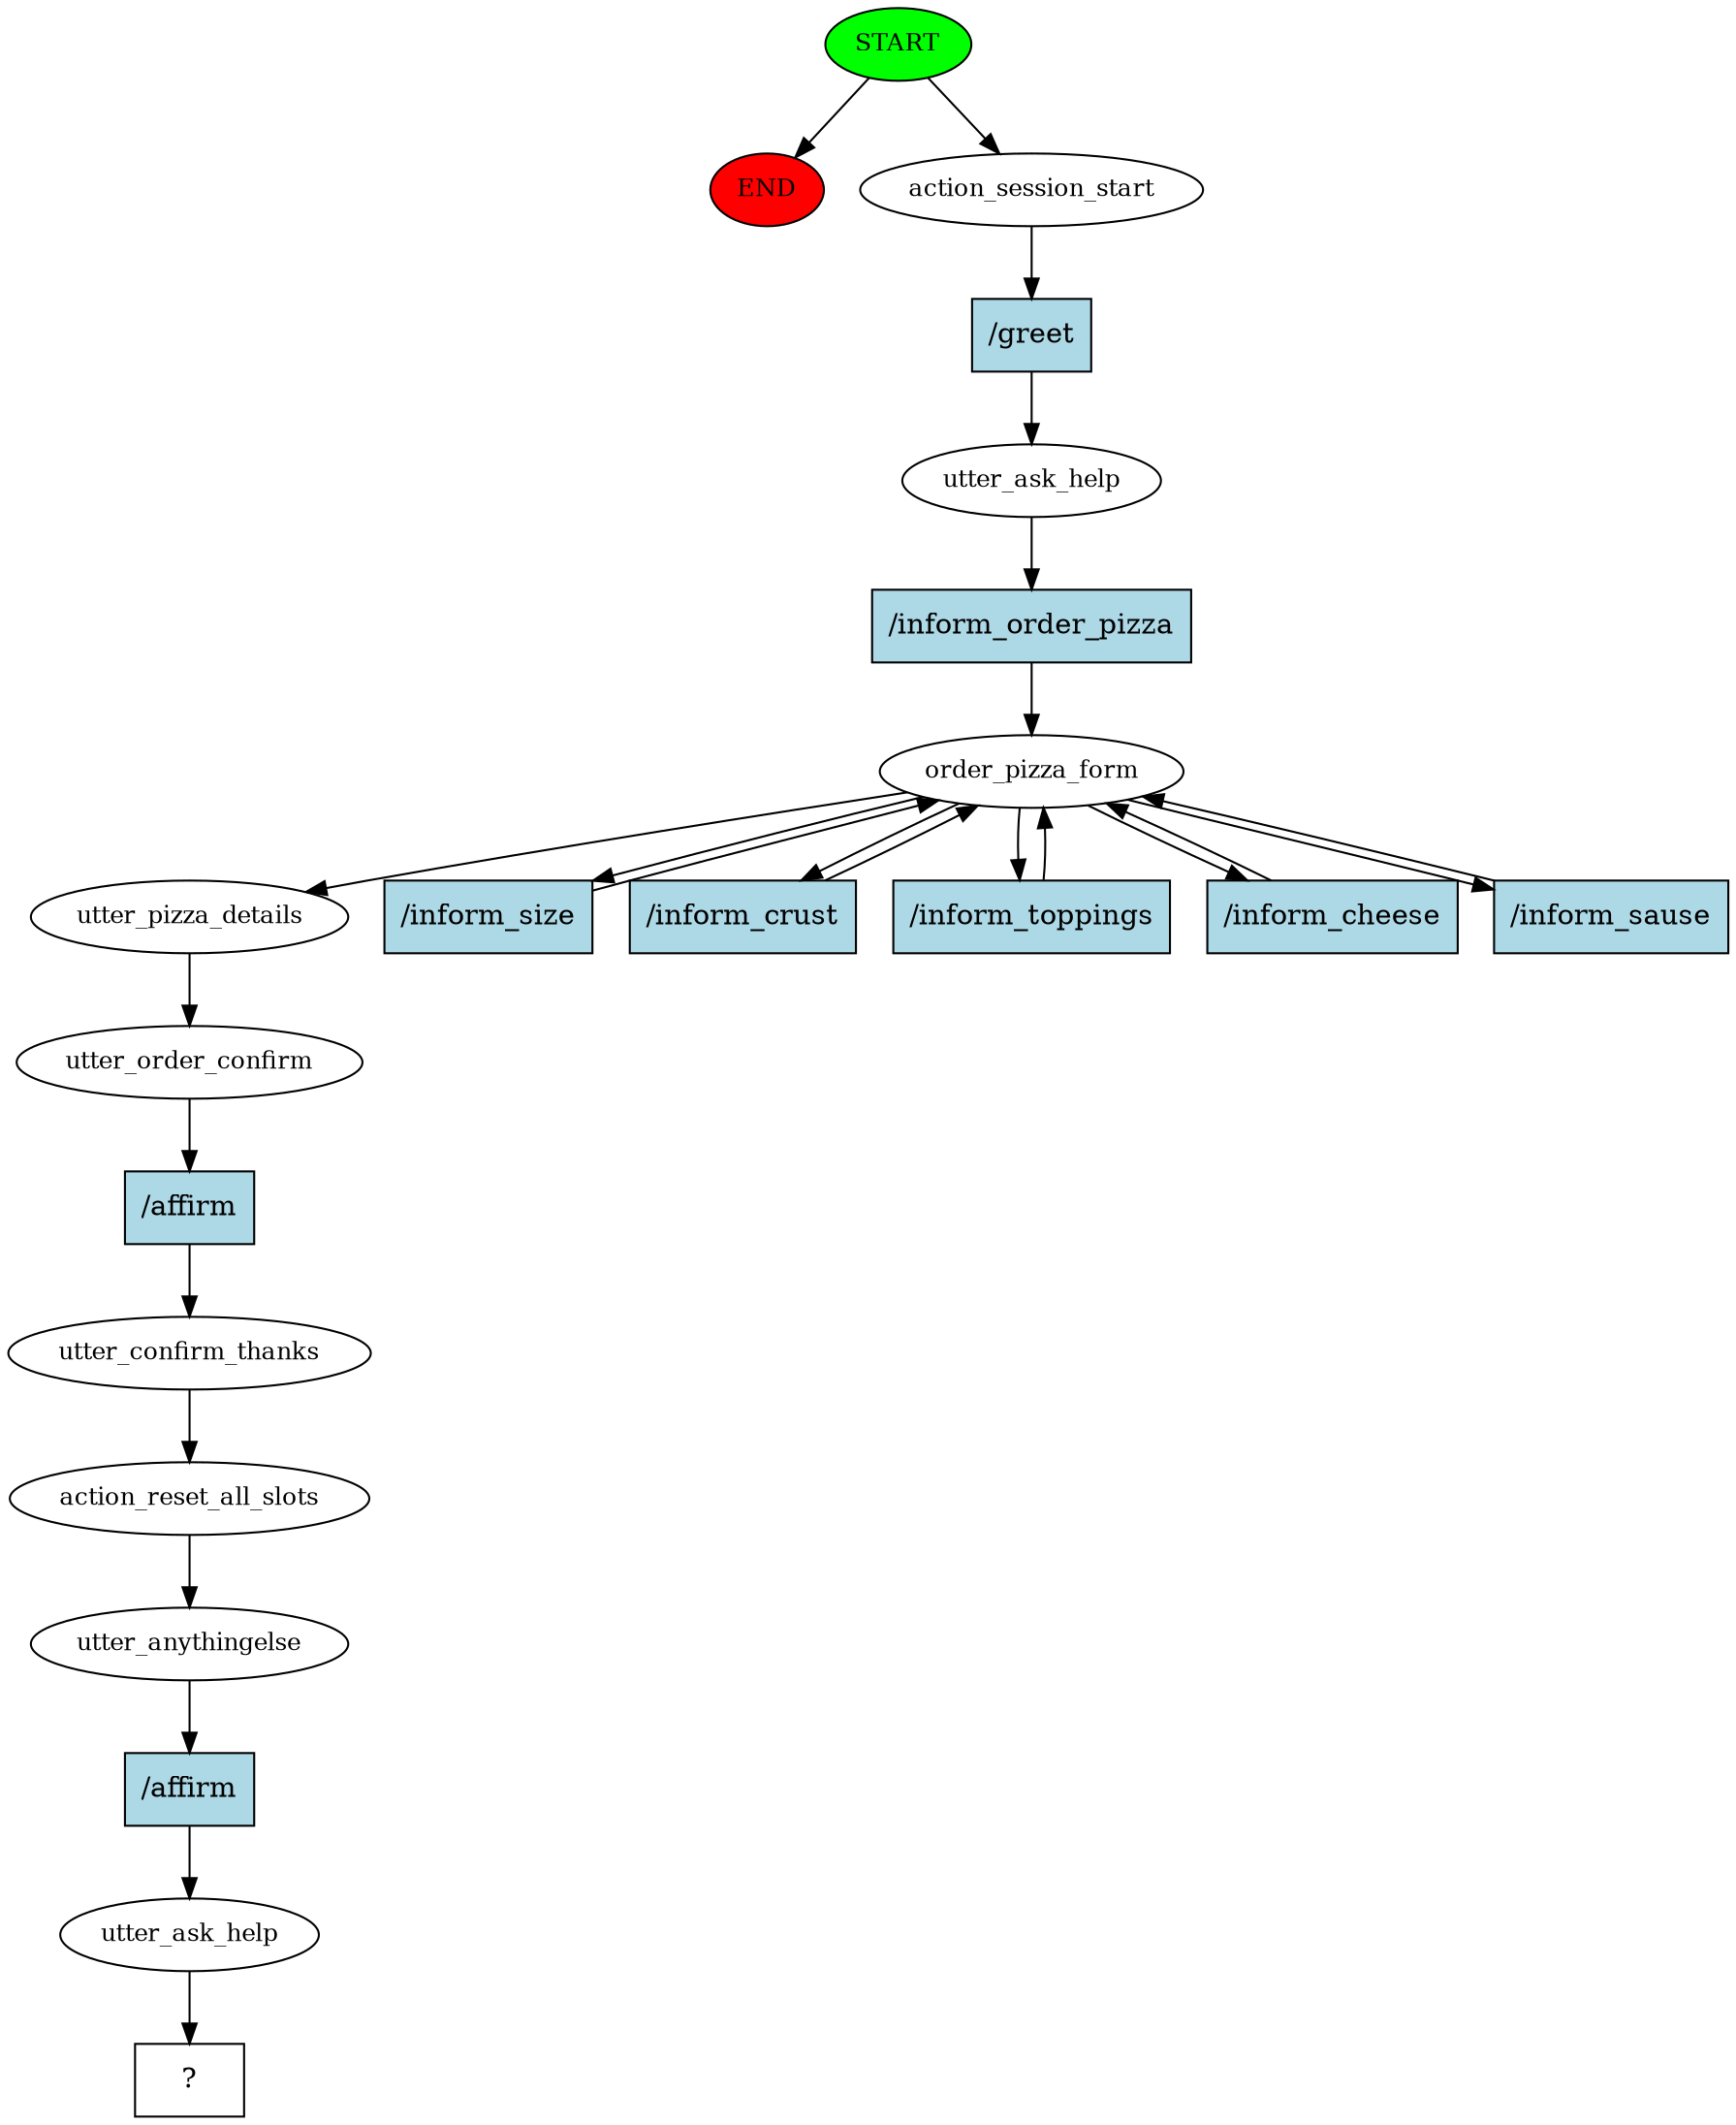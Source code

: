 digraph  {
0 [class="start active", fillcolor=green, fontsize=12, label=START, style=filled];
"-1" [class=end, fillcolor=red, fontsize=12, label=END, style=filled];
1 [class=active, fontsize=12, label=action_session_start];
2 [class=active, fontsize=12, label=utter_ask_help];
3 [class=active, fontsize=12, label=order_pizza_form];
9 [class=active, fontsize=12, label=utter_pizza_details];
10 [class=active, fontsize=12, label=utter_order_confirm];
11 [class=active, fontsize=12, label=utter_confirm_thanks];
12 [class=active, fontsize=12, label=action_reset_all_slots];
13 [class=active, fontsize=12, label=utter_anythingelse];
14 [class=active, fontsize=12, label=utter_ask_help];
15 [class="intent dashed active", label="  ?  ", shape=rect];
16 [class="intent active", fillcolor=lightblue, label="/greet", shape=rect, style=filled];
17 [class="intent active", fillcolor=lightblue, label="/inform_order_pizza", shape=rect, style=filled];
18 [class="intent active", fillcolor=lightblue, label="/inform_size", shape=rect, style=filled];
19 [class="intent active", fillcolor=lightblue, label="/inform_crust", shape=rect, style=filled];
20 [class="intent active", fillcolor=lightblue, label="/inform_toppings", shape=rect, style=filled];
21 [class="intent active", fillcolor=lightblue, label="/inform_cheese", shape=rect, style=filled];
22 [class="intent active", fillcolor=lightblue, label="/inform_sause", shape=rect, style=filled];
23 [class="intent active", fillcolor=lightblue, label="/affirm", shape=rect, style=filled];
24 [class="intent active", fillcolor=lightblue, label="/affirm", shape=rect, style=filled];
0 -> "-1"  [class="", key=NONE, label=""];
0 -> 1  [class=active, key=NONE, label=""];
1 -> 16  [class=active, key=0];
2 -> 17  [class=active, key=0];
3 -> 9  [class=active, key=NONE, label=""];
3 -> 18  [class=active, key=0];
3 -> 19  [class=active, key=0];
3 -> 20  [class=active, key=0];
3 -> 21  [class=active, key=0];
3 -> 22  [class=active, key=0];
9 -> 10  [class=active, key=NONE, label=""];
10 -> 23  [class=active, key=0];
11 -> 12  [class=active, key=NONE, label=""];
12 -> 13  [class=active, key=NONE, label=""];
13 -> 24  [class=active, key=0];
14 -> 15  [class=active, key=NONE, label=""];
16 -> 2  [class=active, key=0];
17 -> 3  [class=active, key=0];
18 -> 3  [class=active, key=0];
19 -> 3  [class=active, key=0];
20 -> 3  [class=active, key=0];
21 -> 3  [class=active, key=0];
22 -> 3  [class=active, key=0];
23 -> 11  [class=active, key=0];
24 -> 14  [class=active, key=0];
}
